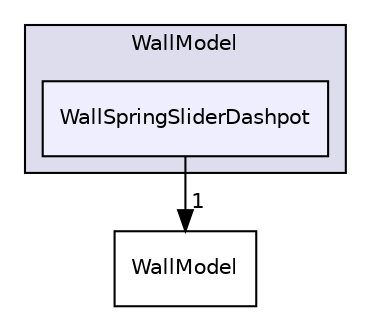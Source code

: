 digraph "src/lagrangian/intermediate/submodels/Kinematic/CollisionModel/PairCollision/WallModel/WallSpringSliderDashpot" {
  bgcolor=transparent;
  compound=true
  node [ fontsize="10", fontname="Helvetica"];
  edge [ labelfontsize="10", labelfontname="Helvetica"];
  subgraph clusterdir_6be07ff5f1d62098c63bd60af9b1f977 {
    graph [ bgcolor="#ddddee", pencolor="black", label="WallModel" fontname="Helvetica", fontsize="10", URL="dir_6be07ff5f1d62098c63bd60af9b1f977.html"]
  dir_f86e4e024395874b5a820fb756a7ffd6 [shape=box, label="WallSpringSliderDashpot", style="filled", fillcolor="#eeeeff", pencolor="black", URL="dir_f86e4e024395874b5a820fb756a7ffd6.html"];
  }
  dir_d0f93567a1a7c58f8812cc7ba7aaf9b4 [shape=box label="WallModel" URL="dir_d0f93567a1a7c58f8812cc7ba7aaf9b4.html"];
  dir_f86e4e024395874b5a820fb756a7ffd6->dir_d0f93567a1a7c58f8812cc7ba7aaf9b4 [headlabel="1", labeldistance=1.5 headhref="dir_001519_001518.html"];
}
